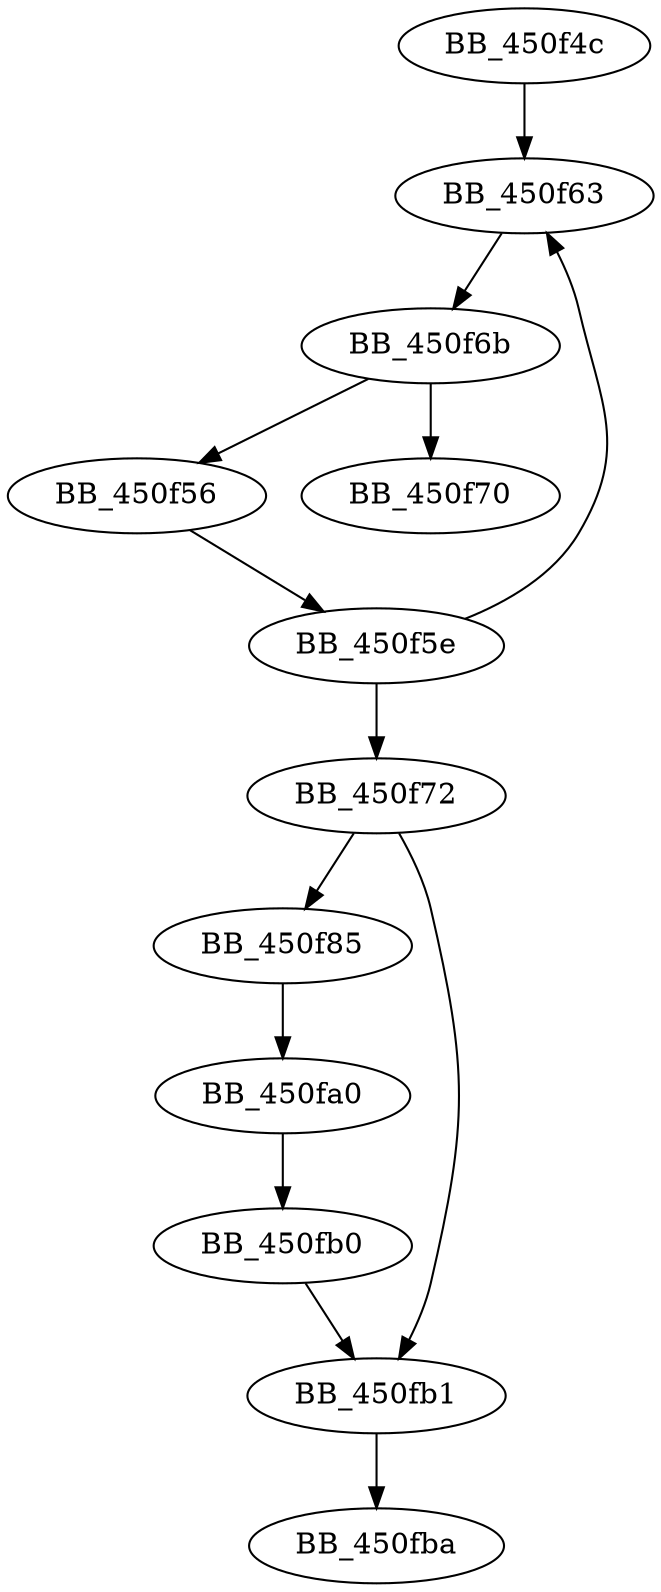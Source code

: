 DiGraph sub_450F4C{
BB_450f4c->BB_450f63
BB_450f56->BB_450f5e
BB_450f5e->BB_450f63
BB_450f5e->BB_450f72
BB_450f63->BB_450f6b
BB_450f6b->BB_450f56
BB_450f6b->BB_450f70
BB_450f72->BB_450f85
BB_450f72->BB_450fb1
BB_450f85->BB_450fa0
BB_450fa0->BB_450fb0
BB_450fb0->BB_450fb1
BB_450fb1->BB_450fba
}
